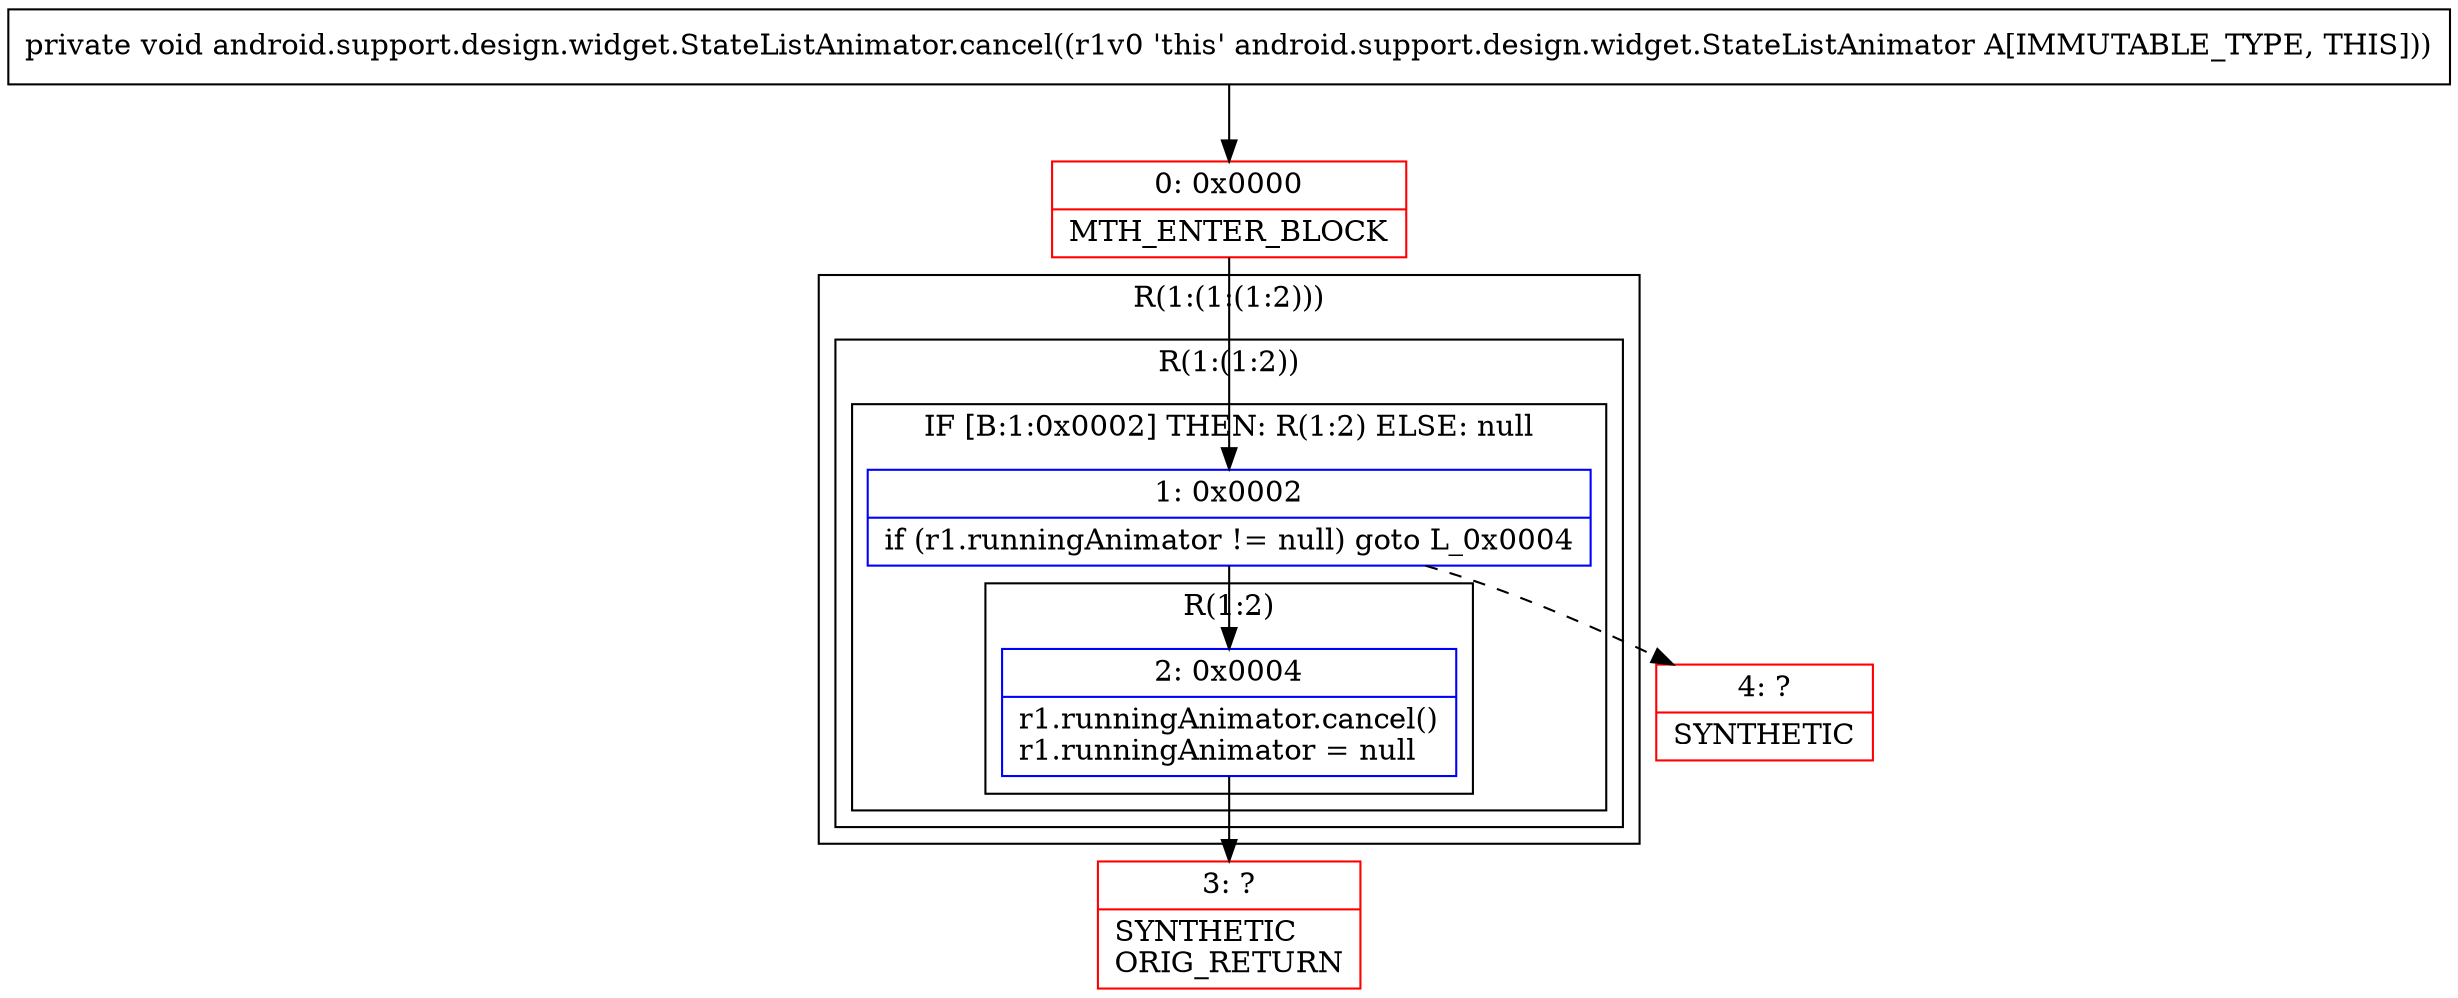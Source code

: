 digraph "CFG forandroid.support.design.widget.StateListAnimator.cancel()V" {
subgraph cluster_Region_724407297 {
label = "R(1:(1:(1:2)))";
node [shape=record,color=blue];
subgraph cluster_Region_996224346 {
label = "R(1:(1:2))";
node [shape=record,color=blue];
subgraph cluster_IfRegion_756114167 {
label = "IF [B:1:0x0002] THEN: R(1:2) ELSE: null";
node [shape=record,color=blue];
Node_1 [shape=record,label="{1\:\ 0x0002|if (r1.runningAnimator != null) goto L_0x0004\l}"];
subgraph cluster_Region_461824801 {
label = "R(1:2)";
node [shape=record,color=blue];
Node_2 [shape=record,label="{2\:\ 0x0004|r1.runningAnimator.cancel()\lr1.runningAnimator = null\l}"];
}
}
}
}
Node_0 [shape=record,color=red,label="{0\:\ 0x0000|MTH_ENTER_BLOCK\l}"];
Node_3 [shape=record,color=red,label="{3\:\ ?|SYNTHETIC\lORIG_RETURN\l}"];
Node_4 [shape=record,color=red,label="{4\:\ ?|SYNTHETIC\l}"];
MethodNode[shape=record,label="{private void android.support.design.widget.StateListAnimator.cancel((r1v0 'this' android.support.design.widget.StateListAnimator A[IMMUTABLE_TYPE, THIS])) }"];
MethodNode -> Node_0;
Node_1 -> Node_2;
Node_1 -> Node_4[style=dashed];
Node_2 -> Node_3;
Node_0 -> Node_1;
}

